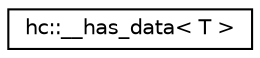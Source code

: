 digraph "Graphical Class Hierarchy"
{
  edge [fontname="Helvetica",fontsize="10",labelfontname="Helvetica",labelfontsize="10"];
  node [fontname="Helvetica",fontsize="10",shape=record];
  rankdir="LR";
  Node1 [label="hc::__has_data\< T \>",height=0.2,width=0.4,color="black", fillcolor="white", style="filled",URL="$structhc_1_1____has__data.html"];
}
